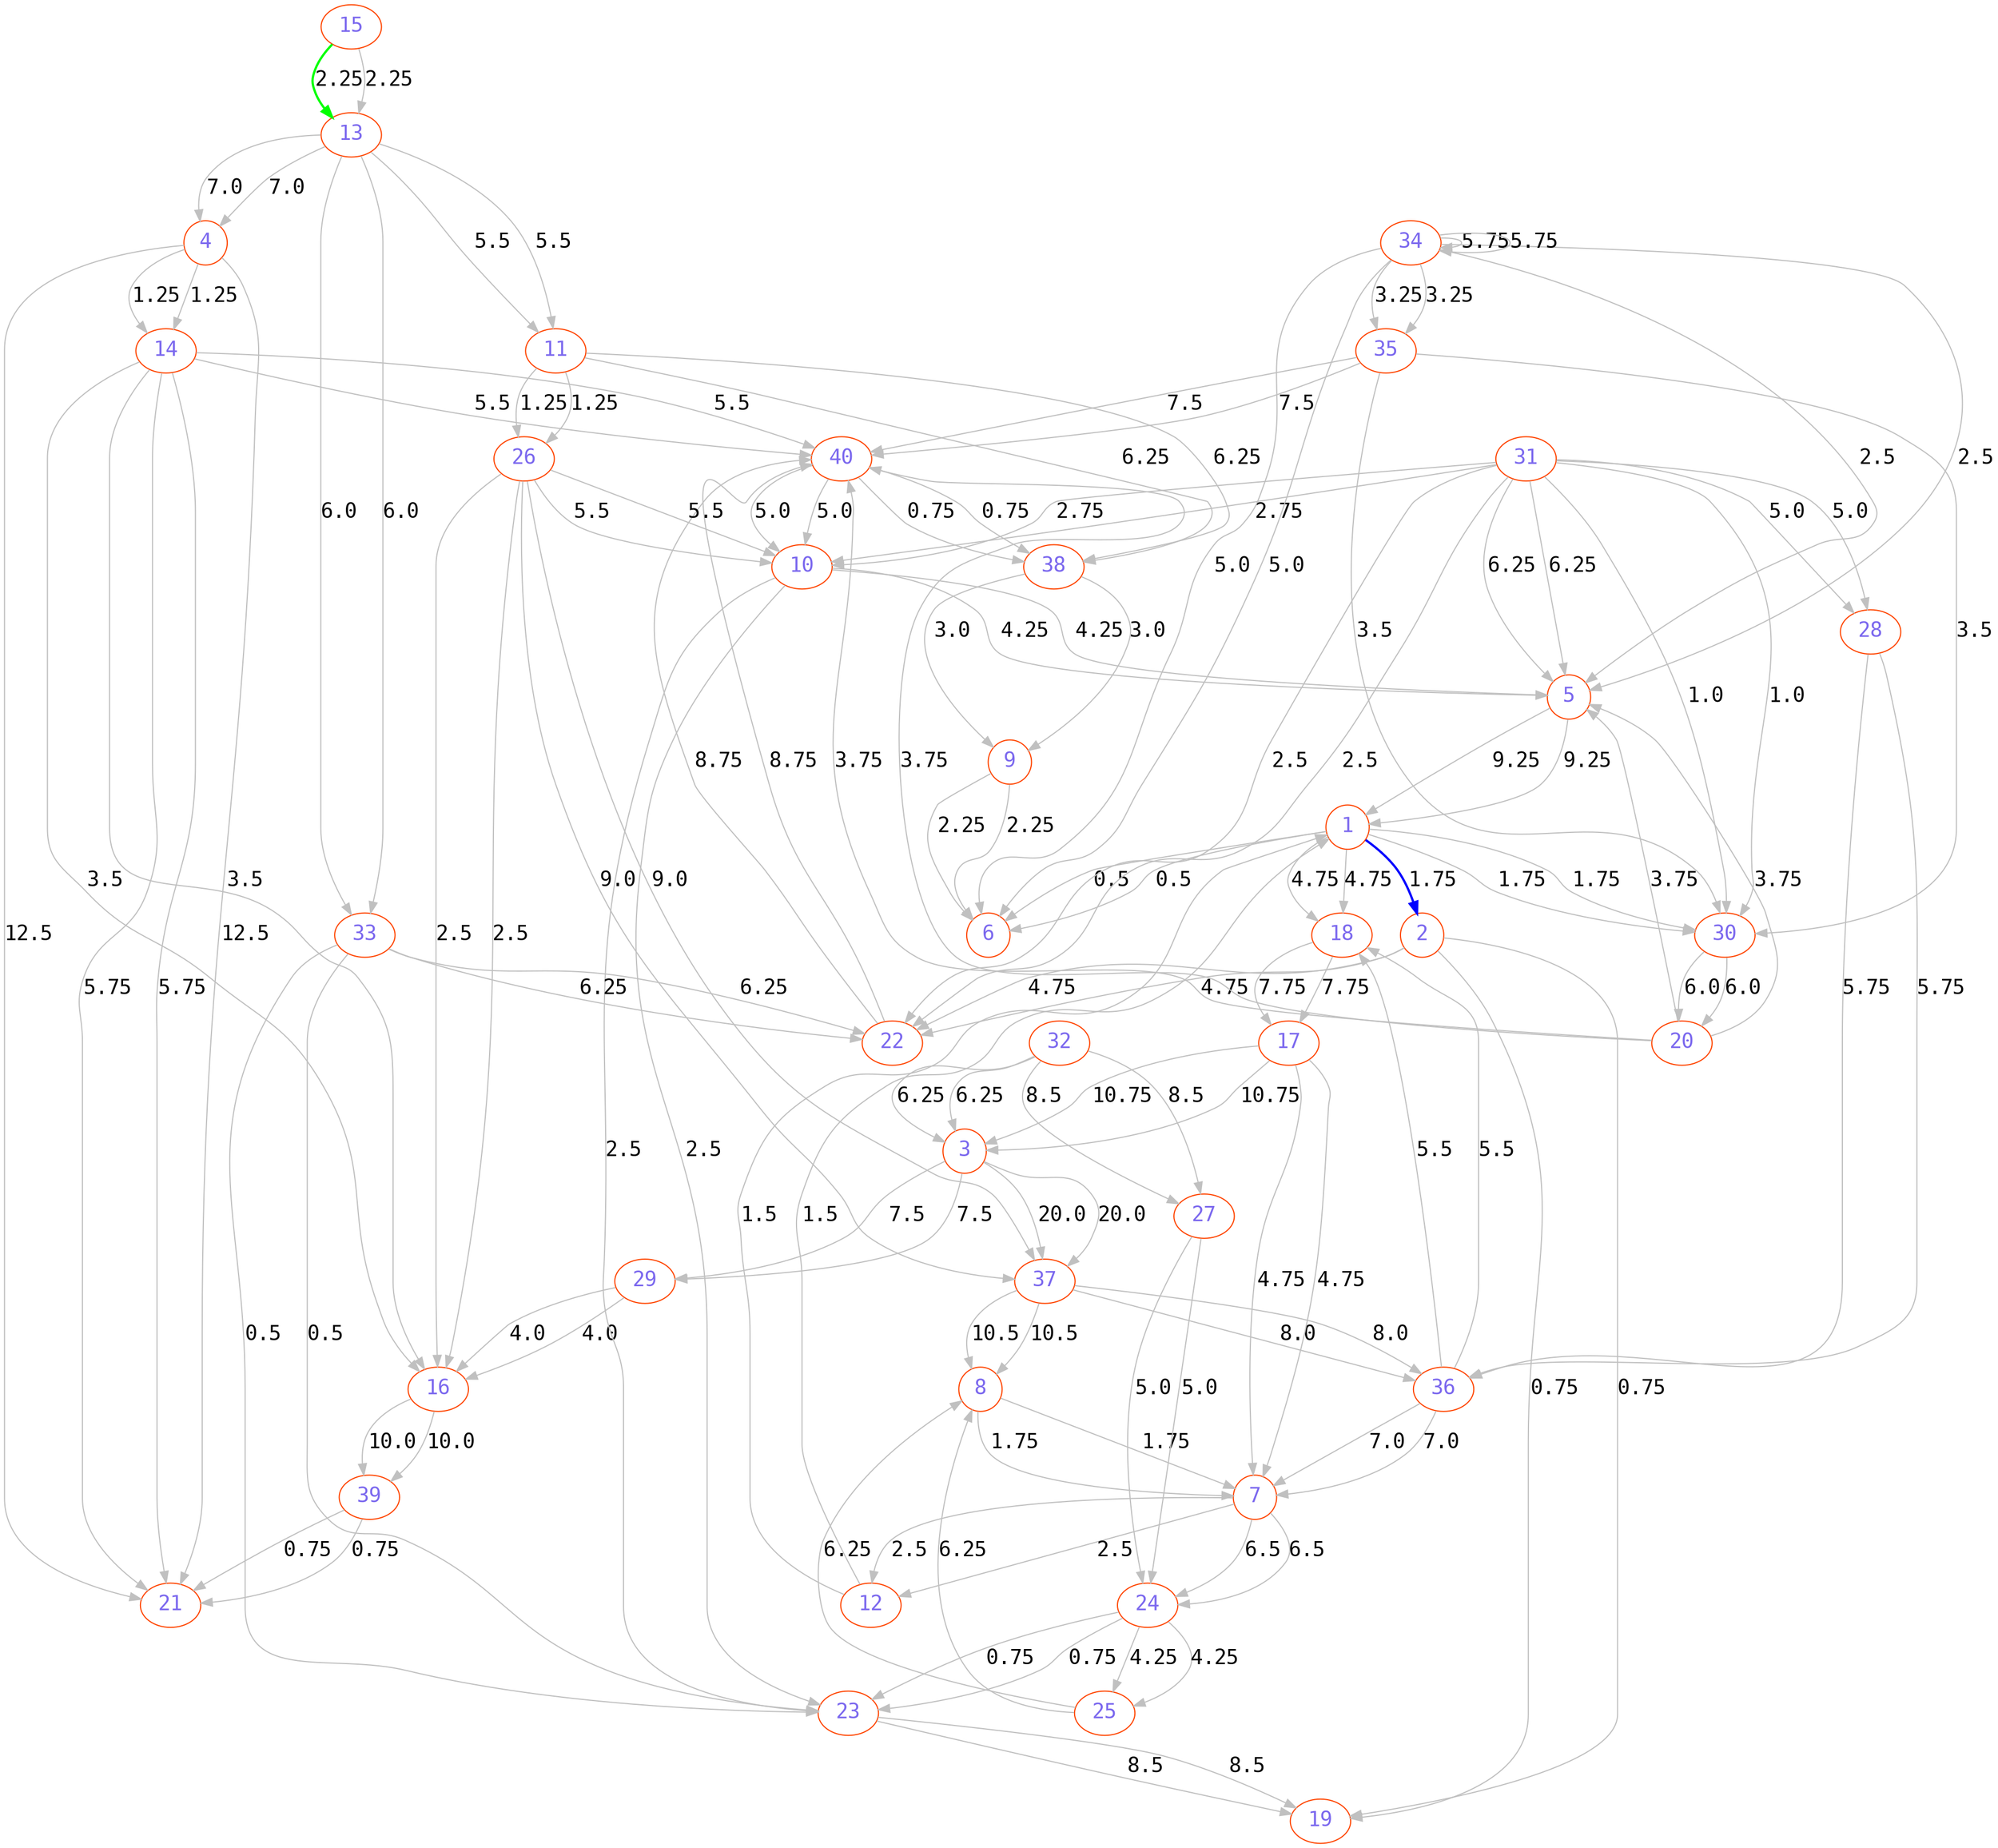 digraph graphTF {
	graph [layout=dot]
	node [color=orangered fontcolor=mediumslateblue fontname=monospace fontsize=18 height=0.1 width=0.1]
	edge [color=gray fontname=monospace fontsize=18]
	15 -> 13 [label=2.25 color=green dir=forward penwidth=2]
	1 -> 6 [label=0.5]
	1 -> 18 [label=4.75]
	1 -> 30 [label=1.75]
	2 -> 19 [label=0.75]
	2 -> 22 [label=4.75]
	3 -> 29 [label=7.5]
	3 -> 37 [label=20.0]
	4 -> 14 [label=1.25]
	4 -> 21 [label=12.5]
	5 -> 1 [label=9.25]
	7 -> 12 [label=2.5]
	7 -> 24 [label=6.5]
	8 -> 7 [label=1.75]
	9 -> 6 [label=2.25]
	10 -> 5 [label=4.25]
	10 -> 23 [label=2.5]
	11 -> 26 [label=1.25]
	11 -> 38 [label=6.25]
	12 -> 1 [label=1.5]
	13 -> 4 [label=7.0]
	13 -> 11 [label=5.5]
	13 -> 33 [label=6.0]
	14 -> 16 [label=3.5]
	14 -> 21 [label=5.75]
	14 -> 40 [label=5.5]
	16 -> 39 [label=10.0]
	17 -> 3 [label=10.75]
	17 -> 7 [label=4.75]
	18 -> 17 [label=7.75]
	20 -> 5 [label=3.75]
	20 -> 40 [label=3.75]
	22 -> 40 [label=8.75]
	23 -> 19 [label=8.5]
	24 -> 23 [label=0.75]
	24 -> 25 [label=4.25]
	25 -> 8 [label=6.25]
	26 -> 10 [label=5.5]
	26 -> 16 [label=2.5]
	26 -> 37 [label=9.0]
	27 -> 24 [label=5.0]
	28 -> 36 [label=5.75]
	29 -> 16 [label=4.0]
	30 -> 20 [label=6.0]
	31 -> 5 [label=6.25]
	31 -> 10 [label=2.75]
	31 -> 22 [label=2.5]
	31 -> 28 [label=5.0]
	31 -> 30 [label=1.0]
	32 -> 3 [label=6.25]
	32 -> 27 [label=8.5]
	33 -> 22 [label=6.25]
	33 -> 23 [label=0.5]
	34 -> 5 [label=2.5]
	34 -> 6 [label=5.0]
	34 -> 34 [label=5.75]
	34 -> 35 [label=3.25]
	35 -> 30 [label=3.5]
	35 -> 40 [label=7.5]
	36 -> 7 [label=7.0]
	36 -> 18 [label=5.5]
	37 -> 8 [label=10.5]
	37 -> 36 [label=8.0]
	38 -> 9 [label=3.0]
	39 -> 21 [label=0.75]
	40 -> 10 [label=5.0]
	40 -> 38 [label=0.75]
	1 -> 2 [label=1.75 color=blue dir=forward penwidth=2]
	1 -> 6 [label=0.5]
	1 -> 18 [label=4.75]
	1 -> 30 [label=1.75]
	2 -> 19 [label=0.75]
	2 -> 22 [label=4.75]
	3 -> 29 [label=7.5]
	3 -> 37 [label=20.0]
	4 -> 14 [label=1.25]
	4 -> 21 [label=12.5]
	5 -> 1 [label=9.25]
	7 -> 12 [label=2.5]
	7 -> 24 [label=6.5]
	8 -> 7 [label=1.75]
	9 -> 6 [label=2.25]
	10 -> 5 [label=4.25]
	10 -> 23 [label=2.5]
	11 -> 26 [label=1.25]
	11 -> 38 [label=6.25]
	12 -> 1 [label=1.5]
	13 -> 4 [label=7.0]
	13 -> 11 [label=5.5]
	13 -> 33 [label=6.0]
	14 -> 16 [label=3.5]
	14 -> 21 [label=5.75]
	14 -> 40 [label=5.5]
	15 -> 13 [label=2.25]
	16 -> 39 [label=10.0]
	17 -> 3 [label=10.75]
	17 -> 7 [label=4.75]
	18 -> 17 [label=7.75]
	20 -> 5 [label=3.75]
	20 -> 40 [label=3.75]
	22 -> 40 [label=8.75]
	23 -> 19 [label=8.5]
	24 -> 23 [label=0.75]
	24 -> 25 [label=4.25]
	25 -> 8 [label=6.25]
	26 -> 10 [label=5.5]
	26 -> 16 [label=2.5]
	26 -> 37 [label=9.0]
	27 -> 24 [label=5.0]
	28 -> 36 [label=5.75]
	29 -> 16 [label=4.0]
	30 -> 20 [label=6.0]
	31 -> 5 [label=6.25]
	31 -> 10 [label=2.75]
	31 -> 22 [label=2.5]
	31 -> 28 [label=5.0]
	31 -> 30 [label=1.0]
	32 -> 3 [label=6.25]
	32 -> 27 [label=8.5]
	33 -> 22 [label=6.25]
	33 -> 23 [label=0.5]
	34 -> 5 [label=2.5]
	34 -> 6 [label=5.0]
	34 -> 34 [label=5.75]
	34 -> 35 [label=3.25]
	35 -> 30 [label=3.5]
	35 -> 40 [label=7.5]
	36 -> 7 [label=7.0]
	36 -> 18 [label=5.5]
	37 -> 8 [label=10.5]
	37 -> 36 [label=8.0]
	38 -> 9 [label=3.0]
	39 -> 21 [label=0.75]
	40 -> 10 [label=5.0]
	40 -> 38 [label=0.75]
}

